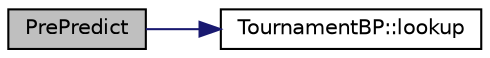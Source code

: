 digraph G
{
  edge [fontname="Helvetica",fontsize="10",labelfontname="Helvetica",labelfontsize="10"];
  node [fontname="Helvetica",fontsize="10",shape=record];
  rankdir=LR;
  Node1 [label="PrePredict",height=0.2,width=0.4,color="black", fillcolor="grey75", style="filled" fontcolor="black"];
  Node1 -> Node2 [color="midnightblue",fontsize="10",style="solid",fontname="Helvetica"];
  Node2 [label="TournamentBP::lookup",height=0.2,width=0.4,color="black", fillcolor="white", style="filled",URL="$classTournamentBP.html#a493edbed2253cdfcda936f4dcda80df0"];
}
